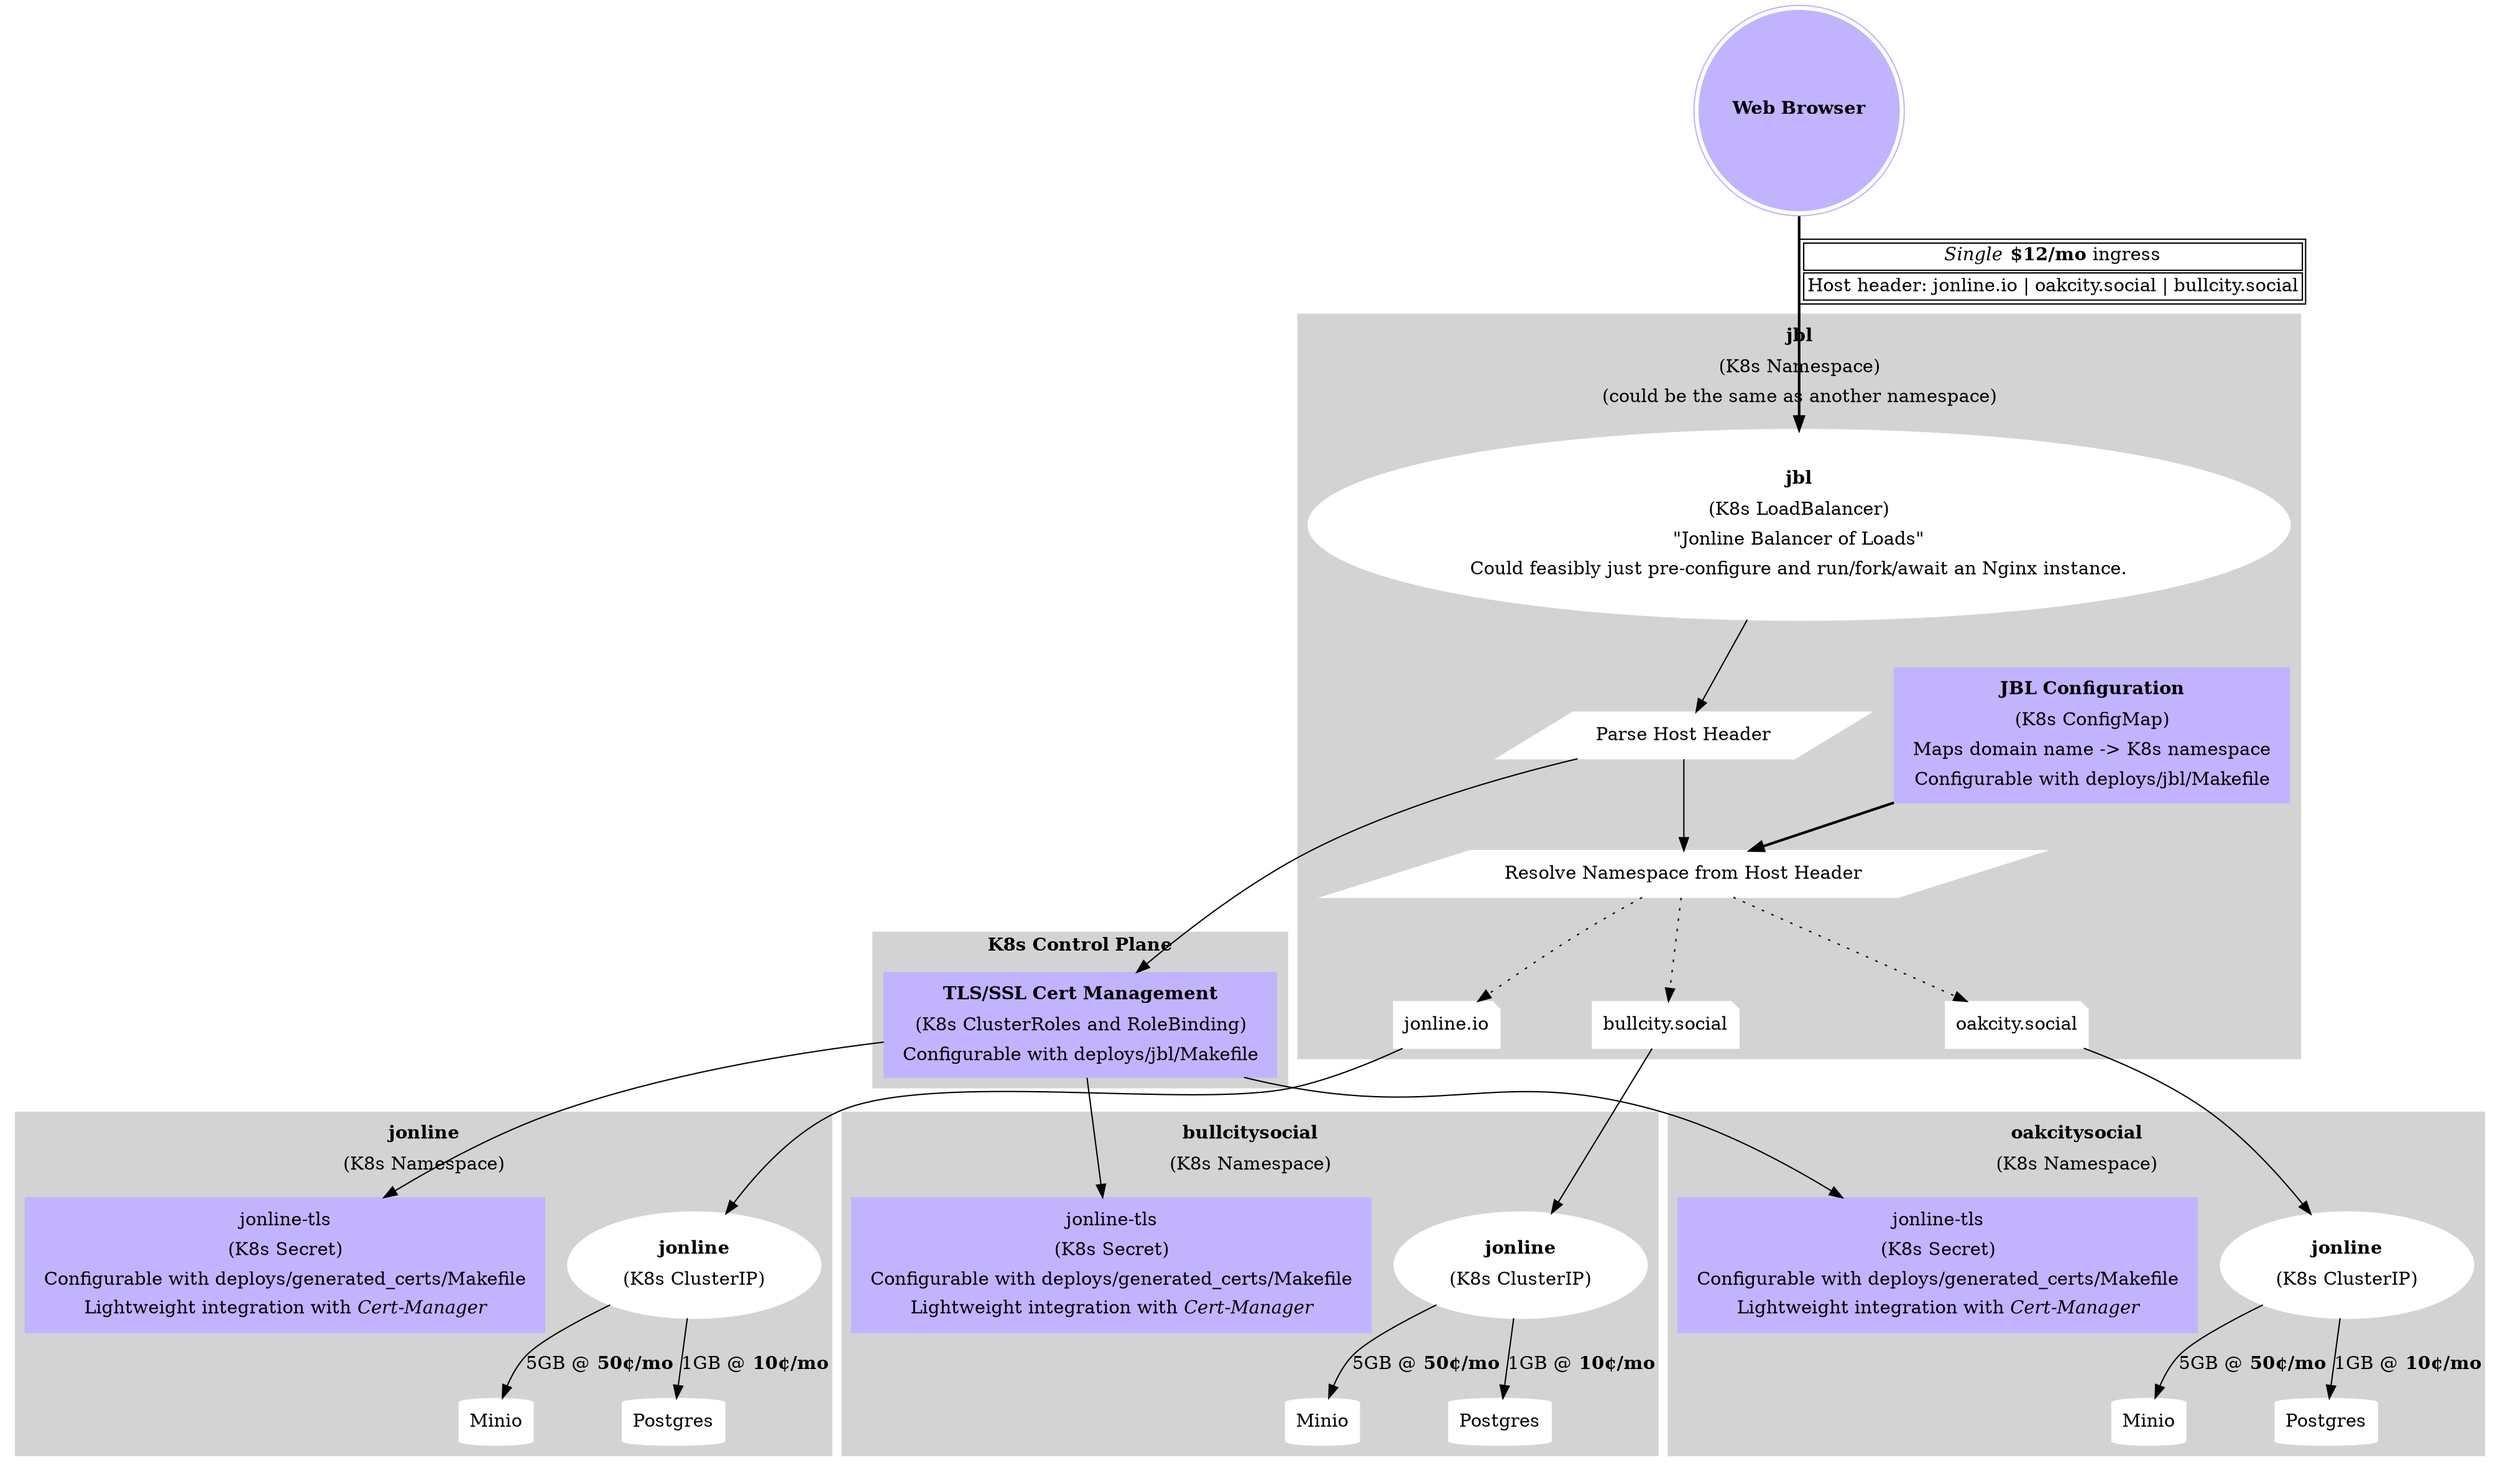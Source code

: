 digraph G {
  size = "100,100";
  browser [shape = doublecircle;style = filled;color = ".7 .3 1.0";label = <<b>Web Browser</b>>;];
  
  browser -> jbl [style = bold; label = <<table><tr><td><i>Single</i>&nbsp;<b>$12/mo</b>&nbsp;ingress</td></tr><tr><td>Host header: jonline.io | oakcity.social | bullcity.social</td></tr></table>>];
  
  subgraph cluster0 {
    label = <<table><tr><td><b>jbl</b></td></tr><tr><td>(K8s Namespace)</td></tr><tr><td>(could be the same as another namespace)</td></tr></table>>;
    node [style = filled; color = white;];
    style = filled;
    color = lightgrey;
    
    jbl [shape = oval; style=filled; color = white; label = <<table><tr><td><b>jbl</b></td></tr><tr><td>(K8s LoadBalancer)</td></tr><tr><td>"Jonline Balancer of Loads"</td></tr><tr><td>Could feasibly just pre-configure and run/fork/await an Nginx instance.</td></tr></table>>];
    configuration [shape = box;style = filled;color = ".7 .3 1.0";label = <
      <table>
      <tr>
      <td><b>JBL Configuration</b></td>
      </tr>
      <tr>
      <td>(K8s ConfigMap)</td>
      </tr>
      <tr>
      <td>Maps domain name -&gt; K8s namespace</td>
      </tr>
      <tr>
      <td>Configurable with deploys/jbl/Makefile</td>
      </tr>
      </table>
      >;];
    
    configuration -> resolve_namespace [style = bold];
    
    parse_host [shape=parallelogram label = "Parse Host Header";];
    resolve_namespace [shape=parallelogram label = "Resolve Namespace from Host Header";];
    // jbl -> resolve_namespace [weight = 8;];
    jbl -> parse_host [weight = 8;];
    parse_host -> resolve_namespace [weight = 8;];
    
    
    jonlineio [shape=note label = "jonline.io";];
    oakcitysocial [shape=note label = "oakcity.social";];
    bullcitysocial [shape=note label = "bullcity.social";];
    
    resolve_namespace -> jonlineio [style = dotted;];
    resolve_namespace -> oakcitysocial [style = dotted;];
    resolve_namespace -> bullcitysocial [style = dotted;];
  }
  
  subgraph cluster4 {
    label = <<b>K8s Control Plane</b>>;
    node [style = filled; color = white;];
    style = filled;
    color = lightgrey;
    certs [shape = box;style = filled;color = ".7 .3 1.0";label = <
      <table>
      <tr>
      <td><b>TLS/SSL Cert Management</b></td>
      </tr>
      <tr>
      <td>(K8s ClusterRoles and RoleBinding)</td>
      </tr>
      <tr>
      <td>Configurable with deploys/jbl/Makefile</td>
      </tr>
      </table>
      >;];
  }

  subgraph cluster1 {
    label = <<table><tr><td><b>jonline</b></td></tr><tr><td>(K8s Namespace)</td></tr></table>>;
    node [style = filled; color = white;];
    style = filled;
    color = lightgrey;
    
    jonline0 [label = <<table><tr><td><b>jonline</b></td></tr><tr><td>(K8s ClusterIP)</td></tr></table>>];
    minio0 [shape=cylinder label = "Minio";];
    postgres0 [shape=cylinder label = "Postgres";];
    tls0 [shape = "box";color = ".7 .3 1.0";label = <<table><tr><td>jonline-tls</td></tr><tr><td>(K8s Secret)</td></tr><tr><td>Configurable with deploys/generated_certs/Makefile</td></tr><tr><td>Lightweight integration with&nbsp;<i>Cert-Manager</i></td></tr></table>>;];
    
    jonline0 -> minio0 [label=<5GB @ <b>50¢/mo</b>>];
    jonline0 -> postgres0 [label=<1GB @ <b>10¢/mo</b>>];
  }
  
  jonlineio -> jonline0;
  parse_host -> certs;
  
  subgraph cluster2 {
    label = <<table><tr><td><b>oakcitysocial</b></td></tr><tr><td>(K8s Namespace)</td></tr></table>>;
    node [style = filled; color = white;];
    style = filled;
    color = lightgrey;
    
    jonline1 [label = <<table><tr><td><b>jonline</b></td></tr><tr><td>(K8s ClusterIP)</td></tr></table>>;];
    minio1 [shape=cylinder label = "Minio";];
    postgres1 [shape=cylinder label = "Postgres";];
    
    jonline1 -> minio1 [label=<5GB @ <b>50¢/mo</b>>];
    jonline1 -> postgres1 [label=<1GB @ <b>10¢/mo</b>>];
    tls1 [shape = "box";color = ".7 .3 1.0";label = <<table><tr><td>jonline-tls</td></tr><tr><td>(K8s Secret)</td></tr><tr><td>Configurable with deploys/generated_certs/Makefile</td></tr><tr><td>Lightweight integration with&nbsp;<i>Cert-Manager</i></td></tr></table>>;];
  }
  oakcitysocial -> jonline1;
  
  subgraph cluster3 {
    label = <<table><tr><td><b>bullcitysocial</b></td></tr><tr><td>(K8s Namespace)</td></tr></table>>;
    node [style = filled; color = white;];
    style = filled;
    color = lightgrey;
    
    jonline2 [label = <<table><tr><td><b>jonline</b></td></tr><tr><td>(K8s ClusterIP)</td></tr></table>>;];
    minio2 [label = "Minio" shape=cylinder];
    postgres2 [label = "Postgres" shape=cylinder];
    
    jonline2 -> minio2 [label=<5GB @ <b>50¢/mo</b>>];
    jonline2 -> postgres2 [label=<1GB @ <b>10¢/mo</b>>];
    tls2 [shape = "box";color = ".7 .3 1.0";label = <<table><tr><td>jonline-tls</td></tr><tr><td>(K8s Secret)</td></tr><tr><td>Configurable with deploys/generated_certs/Makefile</td></tr><tr><td>Lightweight integration with&nbsp;<i>Cert-Manager</i></td></tr></table>>;];
  }
  bullcitysocial -> jonline2;
  
  certs -> tls0;
  certs -> tls1;
  certs -> tls2;
  // resolve_namespace ->  [style=dotted] bullcitysocial;
  // execute -> { make_string; printf}
  // jonlineio -> make_string;
  // edge [color=red];
  // jbl -> printf [style=bold,label="100 times"];
  // make_string [label="make a\nstring"];
  // node [shape=box,style=filled,color=".7 .3 1.0"];
  // execute -> compare;
}